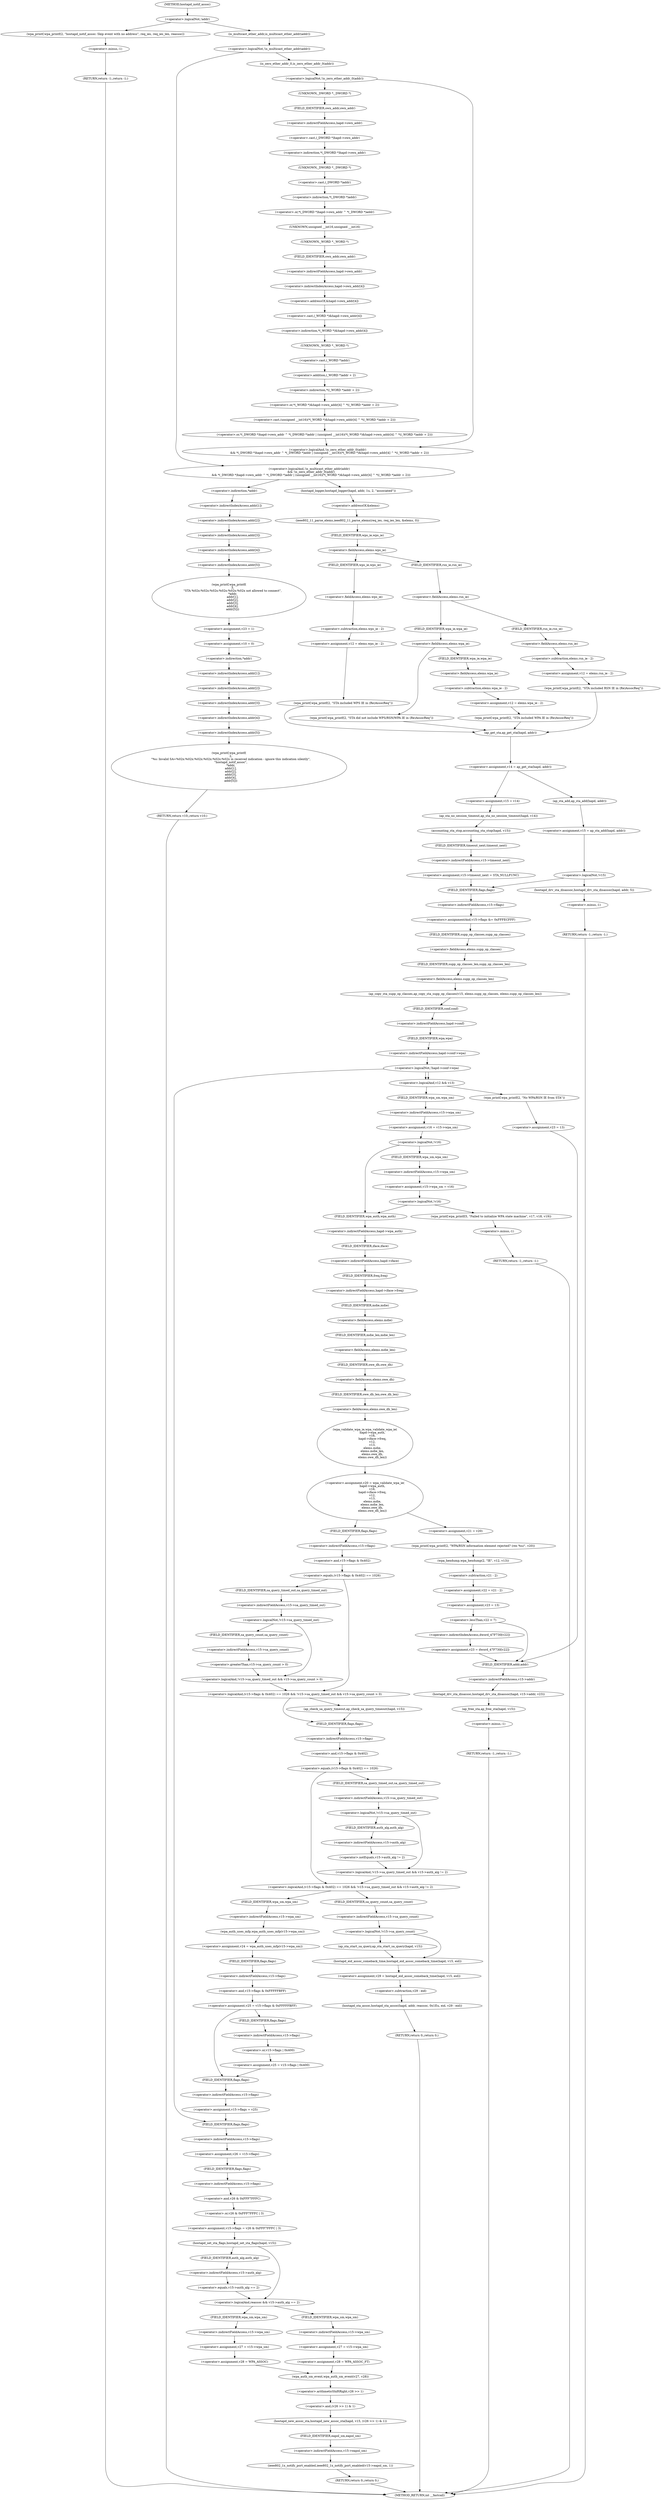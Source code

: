 digraph hostapd_notif_assoc {  
"1000151" [label = "(<operator>.logicalNot,!addr)" ]
"1000154" [label = "(wpa_printf,wpa_printf(2, \"hostapd_notif_assoc: Skip event with no address\", req_ies, req_ies_len, reassoc))" ]
"1000160" [label = "(RETURN,return -1;,return -1;)" ]
"1000161" [label = "(<operator>.minus,-1)" ]
"1000164" [label = "(<operator>.logicalAnd,!is_multicast_ether_addr(addr)\n    && !is_zero_ether_addr_0(addr)\n    && *(_DWORD *)hapd->own_addr ^ *(_DWORD *)addr | (unsigned __int16)(*(_WORD *)&hapd->own_addr[4] ^ *((_WORD *)addr + 2)))" ]
"1000165" [label = "(<operator>.logicalNot,!is_multicast_ether_addr(addr))" ]
"1000166" [label = "(is_multicast_ether_addr,is_multicast_ether_addr(addr))" ]
"1000168" [label = "(<operator>.logicalAnd,!is_zero_ether_addr_0(addr)\n    && *(_DWORD *)hapd->own_addr ^ *(_DWORD *)addr | (unsigned __int16)(*(_WORD *)&hapd->own_addr[4] ^ *((_WORD *)addr + 2)))" ]
"1000169" [label = "(<operator>.logicalNot,!is_zero_ether_addr_0(addr))" ]
"1000170" [label = "(is_zero_ether_addr_0,is_zero_ether_addr_0(addr))" ]
"1000172" [label = "(<operator>.or,*(_DWORD *)hapd->own_addr ^ *(_DWORD *)addr | (unsigned __int16)(*(_WORD *)&hapd->own_addr[4] ^ *((_WORD *)addr + 2)))" ]
"1000173" [label = "(<operator>.or,*(_DWORD *)hapd->own_addr ^ *(_DWORD *)addr)" ]
"1000174" [label = "(<operator>.indirection,*(_DWORD *)hapd->own_addr)" ]
"1000175" [label = "(<operator>.cast,(_DWORD *)hapd->own_addr)" ]
"1000176" [label = "(UNKNOWN,_DWORD *,_DWORD *)" ]
"1000177" [label = "(<operator>.indirectFieldAccess,hapd->own_addr)" ]
"1000179" [label = "(FIELD_IDENTIFIER,own_addr,own_addr)" ]
"1000180" [label = "(<operator>.indirection,*(_DWORD *)addr)" ]
"1000181" [label = "(<operator>.cast,(_DWORD *)addr)" ]
"1000182" [label = "(UNKNOWN,_DWORD *,_DWORD *)" ]
"1000184" [label = "(<operator>.cast,(unsigned __int16)(*(_WORD *)&hapd->own_addr[4] ^ *((_WORD *)addr + 2)))" ]
"1000185" [label = "(UNKNOWN,unsigned __int16,unsigned __int16)" ]
"1000186" [label = "(<operator>.or,*(_WORD *)&hapd->own_addr[4] ^ *((_WORD *)addr + 2))" ]
"1000187" [label = "(<operator>.indirection,*(_WORD *)&hapd->own_addr[4])" ]
"1000188" [label = "(<operator>.cast,(_WORD *)&hapd->own_addr[4])" ]
"1000189" [label = "(UNKNOWN,_WORD *,_WORD *)" ]
"1000190" [label = "(<operator>.addressOf,&hapd->own_addr[4])" ]
"1000191" [label = "(<operator>.indirectIndexAccess,hapd->own_addr[4])" ]
"1000192" [label = "(<operator>.indirectFieldAccess,hapd->own_addr)" ]
"1000194" [label = "(FIELD_IDENTIFIER,own_addr,own_addr)" ]
"1000196" [label = "(<operator>.indirection,*((_WORD *)addr + 2))" ]
"1000197" [label = "(<operator>.addition,(_WORD *)addr + 2)" ]
"1000198" [label = "(<operator>.cast,(_WORD *)addr)" ]
"1000199" [label = "(UNKNOWN,_WORD *,_WORD *)" ]
"1000203" [label = "(hostapd_logger,hostapd_logger(hapd, addr, 1u, 2, \"associated\"))" ]
"1000209" [label = "(ieee802_11_parse_elems,ieee802_11_parse_elems(req_ies, req_ies_len, &elems, 0))" ]
"1000212" [label = "(<operator>.addressOf,&elems)" ]
"1000216" [label = "(<operator>.fieldAccess,elems.wps_ie)" ]
"1000218" [label = "(FIELD_IDENTIFIER,wps_ie,wps_ie)" ]
"1000220" [label = "(<operator>.assignment,v12 = elems.wps_ie - 2)" ]
"1000222" [label = "(<operator>.subtraction,elems.wps_ie - 2)" ]
"1000223" [label = "(<operator>.fieldAccess,elems.wps_ie)" ]
"1000225" [label = "(FIELD_IDENTIFIER,wps_ie,wps_ie)" ]
"1000228" [label = "(wpa_printf,wpa_printf(2, \"STA included WPS IE in (Re)AssocReq\"))" ]
"1000233" [label = "(<operator>.fieldAccess,elems.rsn_ie)" ]
"1000235" [label = "(FIELD_IDENTIFIER,rsn_ie,rsn_ie)" ]
"1000237" [label = "(<operator>.assignment,v12 = elems.rsn_ie - 2)" ]
"1000239" [label = "(<operator>.subtraction,elems.rsn_ie - 2)" ]
"1000240" [label = "(<operator>.fieldAccess,elems.rsn_ie)" ]
"1000242" [label = "(FIELD_IDENTIFIER,rsn_ie,rsn_ie)" ]
"1000245" [label = "(wpa_printf,wpa_printf(2, \"STA included RSN IE in (Re)AssocReq\"))" ]
"1000250" [label = "(<operator>.fieldAccess,elems.wpa_ie)" ]
"1000252" [label = "(FIELD_IDENTIFIER,wpa_ie,wpa_ie)" ]
"1000254" [label = "(<operator>.assignment,v12 = elems.wpa_ie - 2)" ]
"1000256" [label = "(<operator>.subtraction,elems.wpa_ie - 2)" ]
"1000257" [label = "(<operator>.fieldAccess,elems.wpa_ie)" ]
"1000259" [label = "(FIELD_IDENTIFIER,wpa_ie,wpa_ie)" ]
"1000262" [label = "(wpa_printf,wpa_printf(2, \"STA included WPA IE in (Re)AssocReq\"))" ]
"1000268" [label = "(wpa_printf,wpa_printf(2, \"STA did not include WPS/RSN/WPA IE in (Re)AssocReq\"))" ]
"1000272" [label = "(<operator>.assignment,v14 = ap_get_sta(hapd, addr))" ]
"1000274" [label = "(ap_get_sta,ap_get_sta(hapd, addr))" ]
"1000280" [label = "(<operator>.assignment,v15 = v14)" ]
"1000283" [label = "(ap_sta_no_session_timeout,ap_sta_no_session_timeout(hapd, v14))" ]
"1000286" [label = "(accounting_sta_stop,accounting_sta_stop(hapd, v15))" ]
"1000289" [label = "(<operator>.assignment,v15->timeout_next = STA_NULLFUNC)" ]
"1000290" [label = "(<operator>.indirectFieldAccess,v15->timeout_next)" ]
"1000292" [label = "(FIELD_IDENTIFIER,timeout_next,timeout_next)" ]
"1000296" [label = "(<operator>.assignment,v15 = ap_sta_add(hapd, addr))" ]
"1000298" [label = "(ap_sta_add,ap_sta_add(hapd, addr))" ]
"1000302" [label = "(<operator>.logicalNot,!v15)" ]
"1000305" [label = "(hostapd_drv_sta_disassoc,hostapd_drv_sta_disassoc(hapd, addr, 5))" ]
"1000309" [label = "(RETURN,return -1;,return -1;)" ]
"1000310" [label = "(<operator>.minus,-1)" ]
"1000312" [label = "(<operators>.assignmentAnd,v15->flags &= 0xFFFECFFF)" ]
"1000313" [label = "(<operator>.indirectFieldAccess,v15->flags)" ]
"1000315" [label = "(FIELD_IDENTIFIER,flags,flags)" ]
"1000318" [label = "(ap_copy_sta_supp_op_classes,ap_copy_sta_supp_op_classes(v15, elems.supp_op_classes, elems.supp_op_classes_len))" ]
"1000320" [label = "(<operator>.fieldAccess,elems.supp_op_classes)" ]
"1000322" [label = "(FIELD_IDENTIFIER,supp_op_classes,supp_op_classes)" ]
"1000323" [label = "(<operator>.fieldAccess,elems.supp_op_classes_len)" ]
"1000325" [label = "(FIELD_IDENTIFIER,supp_op_classes_len,supp_op_classes_len)" ]
"1000327" [label = "(<operator>.logicalNot,!hapd->conf->wpa)" ]
"1000328" [label = "(<operator>.indirectFieldAccess,hapd->conf->wpa)" ]
"1000329" [label = "(<operator>.indirectFieldAccess,hapd->conf)" ]
"1000331" [label = "(FIELD_IDENTIFIER,conf,conf)" ]
"1000332" [label = "(FIELD_IDENTIFIER,wpa,wpa)" ]
"1000335" [label = "(<operator>.logicalAnd,v12 && v13)" ]
"1000339" [label = "(<operator>.assignment,v16 = v15->wpa_sm)" ]
"1000341" [label = "(<operator>.indirectFieldAccess,v15->wpa_sm)" ]
"1000343" [label = "(FIELD_IDENTIFIER,wpa_sm,wpa_sm)" ]
"1000345" [label = "(<operator>.logicalNot,!v16)" ]
"1000348" [label = "(<operator>.assignment,v15->wpa_sm = v16)" ]
"1000349" [label = "(<operator>.indirectFieldAccess,v15->wpa_sm)" ]
"1000351" [label = "(FIELD_IDENTIFIER,wpa_sm,wpa_sm)" ]
"1000354" [label = "(<operator>.logicalNot,!v16)" ]
"1000357" [label = "(wpa_printf,wpa_printf(5, \"Failed to initialize WPA state machine\", v17, v18, v19))" ]
"1000363" [label = "(RETURN,return -1;,return -1;)" ]
"1000364" [label = "(<operator>.minus,-1)" ]
"1000366" [label = "(<operator>.assignment,v20 = wpa_validate_wpa_ie(\n                hapd->wpa_auth,\n                v16,\n                hapd->iface->freq,\n                v12,\n                v13,\n                elems.mdie,\n                elems.mdie_len,\n                elems.owe_dh,\n                elems.owe_dh_len))" ]
"1000368" [label = "(wpa_validate_wpa_ie,wpa_validate_wpa_ie(\n                hapd->wpa_auth,\n                v16,\n                hapd->iface->freq,\n                v12,\n                v13,\n                elems.mdie,\n                elems.mdie_len,\n                elems.owe_dh,\n                elems.owe_dh_len))" ]
"1000369" [label = "(<operator>.indirectFieldAccess,hapd->wpa_auth)" ]
"1000371" [label = "(FIELD_IDENTIFIER,wpa_auth,wpa_auth)" ]
"1000373" [label = "(<operator>.indirectFieldAccess,hapd->iface->freq)" ]
"1000374" [label = "(<operator>.indirectFieldAccess,hapd->iface)" ]
"1000376" [label = "(FIELD_IDENTIFIER,iface,iface)" ]
"1000377" [label = "(FIELD_IDENTIFIER,freq,freq)" ]
"1000380" [label = "(<operator>.fieldAccess,elems.mdie)" ]
"1000382" [label = "(FIELD_IDENTIFIER,mdie,mdie)" ]
"1000383" [label = "(<operator>.fieldAccess,elems.mdie_len)" ]
"1000385" [label = "(FIELD_IDENTIFIER,mdie_len,mdie_len)" ]
"1000386" [label = "(<operator>.fieldAccess,elems.owe_dh)" ]
"1000388" [label = "(FIELD_IDENTIFIER,owe_dh,owe_dh)" ]
"1000389" [label = "(<operator>.fieldAccess,elems.owe_dh_len)" ]
"1000391" [label = "(FIELD_IDENTIFIER,owe_dh_len,owe_dh_len)" ]
"1000395" [label = "(<operator>.assignment,v21 = v20)" ]
"1000398" [label = "(wpa_printf,wpa_printf(2, \"WPA/RSN information element rejected? (res %u)\", v20))" ]
"1000402" [label = "(wpa_hexdump,wpa_hexdump(2, \"IE\", v12, v13))" ]
"1000407" [label = "(<operator>.assignment,v22 = v21 - 2)" ]
"1000409" [label = "(<operator>.subtraction,v21 - 2)" ]
"1000412" [label = "(<operator>.assignment,v23 = 13)" ]
"1000416" [label = "(<operator>.lessThan,v22 < 7)" ]
"1000419" [label = "(<operator>.assignment,v23 = dword_47F730[v22])" ]
"1000421" [label = "(<operator>.indirectIndexAccess,dword_47F730[v22])" ]
"1000426" [label = "(<operator>.logicalAnd,(v15->flags & 0x402) == 1026 && !v15->sa_query_timed_out && v15->sa_query_count > 0)" ]
"1000427" [label = "(<operator>.equals,(v15->flags & 0x402) == 1026)" ]
"1000428" [label = "(<operator>.and,v15->flags & 0x402)" ]
"1000429" [label = "(<operator>.indirectFieldAccess,v15->flags)" ]
"1000431" [label = "(FIELD_IDENTIFIER,flags,flags)" ]
"1000434" [label = "(<operator>.logicalAnd,!v15->sa_query_timed_out && v15->sa_query_count > 0)" ]
"1000435" [label = "(<operator>.logicalNot,!v15->sa_query_timed_out)" ]
"1000436" [label = "(<operator>.indirectFieldAccess,v15->sa_query_timed_out)" ]
"1000438" [label = "(FIELD_IDENTIFIER,sa_query_timed_out,sa_query_timed_out)" ]
"1000439" [label = "(<operator>.greaterThan,v15->sa_query_count > 0)" ]
"1000440" [label = "(<operator>.indirectFieldAccess,v15->sa_query_count)" ]
"1000442" [label = "(FIELD_IDENTIFIER,sa_query_count,sa_query_count)" ]
"1000444" [label = "(ap_check_sa_query_timeout,ap_check_sa_query_timeout(hapd, v15))" ]
"1000448" [label = "(<operator>.logicalAnd,(v15->flags & 0x402) == 1026 && !v15->sa_query_timed_out && v15->auth_alg != 2)" ]
"1000449" [label = "(<operator>.equals,(v15->flags & 0x402) == 1026)" ]
"1000450" [label = "(<operator>.and,v15->flags & 0x402)" ]
"1000451" [label = "(<operator>.indirectFieldAccess,v15->flags)" ]
"1000453" [label = "(FIELD_IDENTIFIER,flags,flags)" ]
"1000456" [label = "(<operator>.logicalAnd,!v15->sa_query_timed_out && v15->auth_alg != 2)" ]
"1000457" [label = "(<operator>.logicalNot,!v15->sa_query_timed_out)" ]
"1000458" [label = "(<operator>.indirectFieldAccess,v15->sa_query_timed_out)" ]
"1000460" [label = "(FIELD_IDENTIFIER,sa_query_timed_out,sa_query_timed_out)" ]
"1000461" [label = "(<operator>.notEquals,v15->auth_alg != 2)" ]
"1000462" [label = "(<operator>.indirectFieldAccess,v15->auth_alg)" ]
"1000464" [label = "(FIELD_IDENTIFIER,auth_alg,auth_alg)" ]
"1000468" [label = "(<operator>.logicalNot,!v15->sa_query_count)" ]
"1000469" [label = "(<operator>.indirectFieldAccess,v15->sa_query_count)" ]
"1000471" [label = "(FIELD_IDENTIFIER,sa_query_count,sa_query_count)" ]
"1000472" [label = "(ap_sta_start_sa_query,ap_sta_start_sa_query(hapd, v15))" ]
"1000475" [label = "(<operator>.assignment,v29 = hostapd_eid_assoc_comeback_time(hapd, v15, eid))" ]
"1000477" [label = "(hostapd_eid_assoc_comeback_time,hostapd_eid_assoc_comeback_time(hapd, v15, eid))" ]
"1000481" [label = "(hostapd_sta_assoc,hostapd_sta_assoc(hapd, addr, reassoc, 0x1Eu, eid, v29 - eid))" ]
"1000487" [label = "(<operator>.subtraction,v29 - eid)" ]
"1000490" [label = "(RETURN,return 0;,return 0;)" ]
"1000492" [label = "(<operator>.assignment,v24 = wpa_auth_uses_mfp(v15->wpa_sm))" ]
"1000494" [label = "(wpa_auth_uses_mfp,wpa_auth_uses_mfp(v15->wpa_sm))" ]
"1000495" [label = "(<operator>.indirectFieldAccess,v15->wpa_sm)" ]
"1000497" [label = "(FIELD_IDENTIFIER,wpa_sm,wpa_sm)" ]
"1000498" [label = "(<operator>.assignment,v25 = v15->flags & 0xFFFFFBFF)" ]
"1000500" [label = "(<operator>.and,v15->flags & 0xFFFFFBFF)" ]
"1000501" [label = "(<operator>.indirectFieldAccess,v15->flags)" ]
"1000503" [label = "(FIELD_IDENTIFIER,flags,flags)" ]
"1000507" [label = "(<operator>.assignment,v25 = v15->flags | 0x400)" ]
"1000509" [label = "(<operator>.or,v15->flags | 0x400)" ]
"1000510" [label = "(<operator>.indirectFieldAccess,v15->flags)" ]
"1000512" [label = "(FIELD_IDENTIFIER,flags,flags)" ]
"1000514" [label = "(<operator>.assignment,v15->flags = v25)" ]
"1000515" [label = "(<operator>.indirectFieldAccess,v15->flags)" ]
"1000517" [label = "(FIELD_IDENTIFIER,flags,flags)" ]
"1000520" [label = "(<operator>.assignment,v26 = v15->flags)" ]
"1000522" [label = "(<operator>.indirectFieldAccess,v15->flags)" ]
"1000524" [label = "(FIELD_IDENTIFIER,flags,flags)" ]
"1000525" [label = "(<operator>.assignment,v15->flags = v26 & 0xFFF7FFFC | 3)" ]
"1000526" [label = "(<operator>.indirectFieldAccess,v15->flags)" ]
"1000528" [label = "(FIELD_IDENTIFIER,flags,flags)" ]
"1000529" [label = "(<operator>.or,v26 & 0xFFF7FFFC | 3)" ]
"1000530" [label = "(<operator>.and,v26 & 0xFFF7FFFC)" ]
"1000534" [label = "(hostapd_set_sta_flags,hostapd_set_sta_flags(hapd, v15))" ]
"1000538" [label = "(<operator>.logicalAnd,reassoc && v15->auth_alg == 2)" ]
"1000540" [label = "(<operator>.equals,v15->auth_alg == 2)" ]
"1000541" [label = "(<operator>.indirectFieldAccess,v15->auth_alg)" ]
"1000543" [label = "(FIELD_IDENTIFIER,auth_alg,auth_alg)" ]
"1000546" [label = "(<operator>.assignment,v27 = v15->wpa_sm)" ]
"1000548" [label = "(<operator>.indirectFieldAccess,v15->wpa_sm)" ]
"1000550" [label = "(FIELD_IDENTIFIER,wpa_sm,wpa_sm)" ]
"1000551" [label = "(<operator>.assignment,v28 = WPA_ASSOC_FT)" ]
"1000556" [label = "(<operator>.assignment,v27 = v15->wpa_sm)" ]
"1000558" [label = "(<operator>.indirectFieldAccess,v15->wpa_sm)" ]
"1000560" [label = "(FIELD_IDENTIFIER,wpa_sm,wpa_sm)" ]
"1000561" [label = "(<operator>.assignment,v28 = WPA_ASSOC)" ]
"1000564" [label = "(wpa_auth_sm_event,wpa_auth_sm_event(v27, v28))" ]
"1000567" [label = "(hostapd_new_assoc_sta,hostapd_new_assoc_sta(hapd, v15, (v26 >> 1) & 1))" ]
"1000570" [label = "(<operator>.and,(v26 >> 1) & 1)" ]
"1000571" [label = "(<operator>.arithmeticShiftRight,v26 >> 1)" ]
"1000575" [label = "(ieee802_1x_notify_port_enabled,ieee802_1x_notify_port_enabled(v15->eapol_sm, 1))" ]
"1000576" [label = "(<operator>.indirectFieldAccess,v15->eapol_sm)" ]
"1000578" [label = "(FIELD_IDENTIFIER,eapol_sm,eapol_sm)" ]
"1000580" [label = "(RETURN,return 0;,return 0;)" ]
"1000582" [label = "(wpa_printf,wpa_printf(2, \"No WPA/RSN IE from STA\"))" ]
"1000585" [label = "(<operator>.assignment,v23 = 13)" ]
"1000589" [label = "(hostapd_drv_sta_disassoc,hostapd_drv_sta_disassoc(hapd, v15->addr, v23))" ]
"1000591" [label = "(<operator>.indirectFieldAccess,v15->addr)" ]
"1000593" [label = "(FIELD_IDENTIFIER,addr,addr)" ]
"1000595" [label = "(ap_free_sta,ap_free_sta(hapd, v15))" ]
"1000598" [label = "(RETURN,return -1;,return -1;)" ]
"1000599" [label = "(<operator>.minus,-1)" ]
"1000603" [label = "(wpa_printf,wpa_printf(\n        3,\n        \"STA %02x:%02x:%02x:%02x:%02x:%02x not allowed to connect\",\n        *addr,\n        addr[1],\n        addr[2],\n        addr[3],\n        addr[4],\n        addr[5]))" ]
"1000606" [label = "(<operator>.indirection,*addr)" ]
"1000608" [label = "(<operator>.indirectIndexAccess,addr[1])" ]
"1000611" [label = "(<operator>.indirectIndexAccess,addr[2])" ]
"1000614" [label = "(<operator>.indirectIndexAccess,addr[3])" ]
"1000617" [label = "(<operator>.indirectIndexAccess,addr[4])" ]
"1000620" [label = "(<operator>.indirectIndexAccess,addr[5])" ]
"1000623" [label = "(<operator>.assignment,v23 = 1)" ]
"1000626" [label = "(<operator>.assignment,v10 = 0)" ]
"1000629" [label = "(wpa_printf,wpa_printf(\n    2,\n    \"%s: Invalid SA=%02x:%02x:%02x:%02x:%02x:%02x in received indication - ignore this indication silently\",\n    \"hostapd_notif_assoc\",\n    *addr,\n    addr[1],\n    addr[2],\n    addr[3],\n    addr[4],\n    addr[5]))" ]
"1000633" [label = "(<operator>.indirection,*addr)" ]
"1000635" [label = "(<operator>.indirectIndexAccess,addr[1])" ]
"1000638" [label = "(<operator>.indirectIndexAccess,addr[2])" ]
"1000641" [label = "(<operator>.indirectIndexAccess,addr[3])" ]
"1000644" [label = "(<operator>.indirectIndexAccess,addr[4])" ]
"1000647" [label = "(<operator>.indirectIndexAccess,addr[5])" ]
"1000650" [label = "(RETURN,return v10;,return v10;)" ]
"1000122" [label = "(METHOD,hostapd_notif_assoc)" ]
"1000652" [label = "(METHOD_RETURN,int __fastcall)" ]
  "1000151" -> "1000154" 
  "1000151" -> "1000166" 
  "1000154" -> "1000161" 
  "1000160" -> "1000652" 
  "1000161" -> "1000160" 
  "1000164" -> "1000203" 
  "1000164" -> "1000606" 
  "1000165" -> "1000164" 
  "1000165" -> "1000170" 
  "1000166" -> "1000165" 
  "1000168" -> "1000164" 
  "1000169" -> "1000176" 
  "1000169" -> "1000168" 
  "1000170" -> "1000169" 
  "1000172" -> "1000168" 
  "1000173" -> "1000185" 
  "1000174" -> "1000182" 
  "1000175" -> "1000174" 
  "1000176" -> "1000179" 
  "1000177" -> "1000175" 
  "1000179" -> "1000177" 
  "1000180" -> "1000173" 
  "1000181" -> "1000180" 
  "1000182" -> "1000181" 
  "1000184" -> "1000172" 
  "1000185" -> "1000189" 
  "1000186" -> "1000184" 
  "1000187" -> "1000199" 
  "1000188" -> "1000187" 
  "1000189" -> "1000194" 
  "1000190" -> "1000188" 
  "1000191" -> "1000190" 
  "1000192" -> "1000191" 
  "1000194" -> "1000192" 
  "1000196" -> "1000186" 
  "1000197" -> "1000196" 
  "1000198" -> "1000197" 
  "1000199" -> "1000198" 
  "1000203" -> "1000212" 
  "1000209" -> "1000218" 
  "1000212" -> "1000209" 
  "1000216" -> "1000225" 
  "1000216" -> "1000235" 
  "1000218" -> "1000216" 
  "1000220" -> "1000228" 
  "1000222" -> "1000220" 
  "1000223" -> "1000222" 
  "1000225" -> "1000223" 
  "1000228" -> "1000274" 
  "1000233" -> "1000242" 
  "1000233" -> "1000252" 
  "1000235" -> "1000233" 
  "1000237" -> "1000245" 
  "1000239" -> "1000237" 
  "1000240" -> "1000239" 
  "1000242" -> "1000240" 
  "1000245" -> "1000274" 
  "1000250" -> "1000259" 
  "1000250" -> "1000268" 
  "1000252" -> "1000250" 
  "1000254" -> "1000262" 
  "1000256" -> "1000254" 
  "1000257" -> "1000256" 
  "1000259" -> "1000257" 
  "1000262" -> "1000274" 
  "1000268" -> "1000274" 
  "1000272" -> "1000280" 
  "1000272" -> "1000298" 
  "1000274" -> "1000272" 
  "1000280" -> "1000283" 
  "1000283" -> "1000286" 
  "1000286" -> "1000292" 
  "1000289" -> "1000315" 
  "1000290" -> "1000289" 
  "1000292" -> "1000290" 
  "1000296" -> "1000302" 
  "1000298" -> "1000296" 
  "1000302" -> "1000305" 
  "1000302" -> "1000315" 
  "1000305" -> "1000310" 
  "1000309" -> "1000652" 
  "1000310" -> "1000309" 
  "1000312" -> "1000322" 
  "1000313" -> "1000312" 
  "1000315" -> "1000313" 
  "1000318" -> "1000331" 
  "1000320" -> "1000325" 
  "1000322" -> "1000320" 
  "1000323" -> "1000318" 
  "1000325" -> "1000323" 
  "1000327" -> "1000524" 
  "1000327" -> "1000335" 
  "1000327" -> "1000335" 
  "1000328" -> "1000327" 
  "1000329" -> "1000332" 
  "1000331" -> "1000329" 
  "1000332" -> "1000328" 
  "1000335" -> "1000343" 
  "1000335" -> "1000582" 
  "1000339" -> "1000345" 
  "1000341" -> "1000339" 
  "1000343" -> "1000341" 
  "1000345" -> "1000351" 
  "1000345" -> "1000371" 
  "1000348" -> "1000354" 
  "1000349" -> "1000348" 
  "1000351" -> "1000349" 
  "1000354" -> "1000357" 
  "1000354" -> "1000371" 
  "1000357" -> "1000364" 
  "1000363" -> "1000652" 
  "1000364" -> "1000363" 
  "1000366" -> "1000395" 
  "1000366" -> "1000431" 
  "1000368" -> "1000366" 
  "1000369" -> "1000376" 
  "1000371" -> "1000369" 
  "1000373" -> "1000382" 
  "1000374" -> "1000377" 
  "1000376" -> "1000374" 
  "1000377" -> "1000373" 
  "1000380" -> "1000385" 
  "1000382" -> "1000380" 
  "1000383" -> "1000388" 
  "1000385" -> "1000383" 
  "1000386" -> "1000391" 
  "1000388" -> "1000386" 
  "1000389" -> "1000368" 
  "1000391" -> "1000389" 
  "1000395" -> "1000398" 
  "1000398" -> "1000402" 
  "1000402" -> "1000409" 
  "1000407" -> "1000412" 
  "1000409" -> "1000407" 
  "1000412" -> "1000416" 
  "1000416" -> "1000421" 
  "1000416" -> "1000593" 
  "1000419" -> "1000593" 
  "1000421" -> "1000419" 
  "1000426" -> "1000444" 
  "1000426" -> "1000453" 
  "1000427" -> "1000426" 
  "1000427" -> "1000438" 
  "1000428" -> "1000427" 
  "1000429" -> "1000428" 
  "1000431" -> "1000429" 
  "1000434" -> "1000426" 
  "1000435" -> "1000434" 
  "1000435" -> "1000442" 
  "1000436" -> "1000435" 
  "1000438" -> "1000436" 
  "1000439" -> "1000434" 
  "1000440" -> "1000439" 
  "1000442" -> "1000440" 
  "1000444" -> "1000453" 
  "1000448" -> "1000471" 
  "1000448" -> "1000497" 
  "1000449" -> "1000448" 
  "1000449" -> "1000460" 
  "1000450" -> "1000449" 
  "1000451" -> "1000450" 
  "1000453" -> "1000451" 
  "1000456" -> "1000448" 
  "1000457" -> "1000456" 
  "1000457" -> "1000464" 
  "1000458" -> "1000457" 
  "1000460" -> "1000458" 
  "1000461" -> "1000456" 
  "1000462" -> "1000461" 
  "1000464" -> "1000462" 
  "1000468" -> "1000472" 
  "1000468" -> "1000477" 
  "1000469" -> "1000468" 
  "1000471" -> "1000469" 
  "1000472" -> "1000477" 
  "1000475" -> "1000487" 
  "1000477" -> "1000475" 
  "1000481" -> "1000490" 
  "1000487" -> "1000481" 
  "1000490" -> "1000652" 
  "1000492" -> "1000503" 
  "1000494" -> "1000492" 
  "1000495" -> "1000494" 
  "1000497" -> "1000495" 
  "1000498" -> "1000512" 
  "1000498" -> "1000517" 
  "1000500" -> "1000498" 
  "1000501" -> "1000500" 
  "1000503" -> "1000501" 
  "1000507" -> "1000517" 
  "1000509" -> "1000507" 
  "1000510" -> "1000509" 
  "1000512" -> "1000510" 
  "1000514" -> "1000524" 
  "1000515" -> "1000514" 
  "1000517" -> "1000515" 
  "1000520" -> "1000528" 
  "1000522" -> "1000520" 
  "1000524" -> "1000522" 
  "1000525" -> "1000534" 
  "1000526" -> "1000530" 
  "1000528" -> "1000526" 
  "1000529" -> "1000525" 
  "1000530" -> "1000529" 
  "1000534" -> "1000538" 
  "1000534" -> "1000543" 
  "1000538" -> "1000550" 
  "1000538" -> "1000560" 
  "1000540" -> "1000538" 
  "1000541" -> "1000540" 
  "1000543" -> "1000541" 
  "1000546" -> "1000551" 
  "1000548" -> "1000546" 
  "1000550" -> "1000548" 
  "1000551" -> "1000564" 
  "1000556" -> "1000561" 
  "1000558" -> "1000556" 
  "1000560" -> "1000558" 
  "1000561" -> "1000564" 
  "1000564" -> "1000571" 
  "1000567" -> "1000578" 
  "1000570" -> "1000567" 
  "1000571" -> "1000570" 
  "1000575" -> "1000580" 
  "1000576" -> "1000575" 
  "1000578" -> "1000576" 
  "1000580" -> "1000652" 
  "1000582" -> "1000585" 
  "1000585" -> "1000593" 
  "1000589" -> "1000595" 
  "1000591" -> "1000589" 
  "1000593" -> "1000591" 
  "1000595" -> "1000599" 
  "1000598" -> "1000652" 
  "1000599" -> "1000598" 
  "1000603" -> "1000623" 
  "1000606" -> "1000608" 
  "1000608" -> "1000611" 
  "1000611" -> "1000614" 
  "1000614" -> "1000617" 
  "1000617" -> "1000620" 
  "1000620" -> "1000603" 
  "1000623" -> "1000626" 
  "1000626" -> "1000633" 
  "1000629" -> "1000650" 
  "1000633" -> "1000635" 
  "1000635" -> "1000638" 
  "1000638" -> "1000641" 
  "1000641" -> "1000644" 
  "1000644" -> "1000647" 
  "1000647" -> "1000629" 
  "1000650" -> "1000652" 
  "1000122" -> "1000151" 
}
